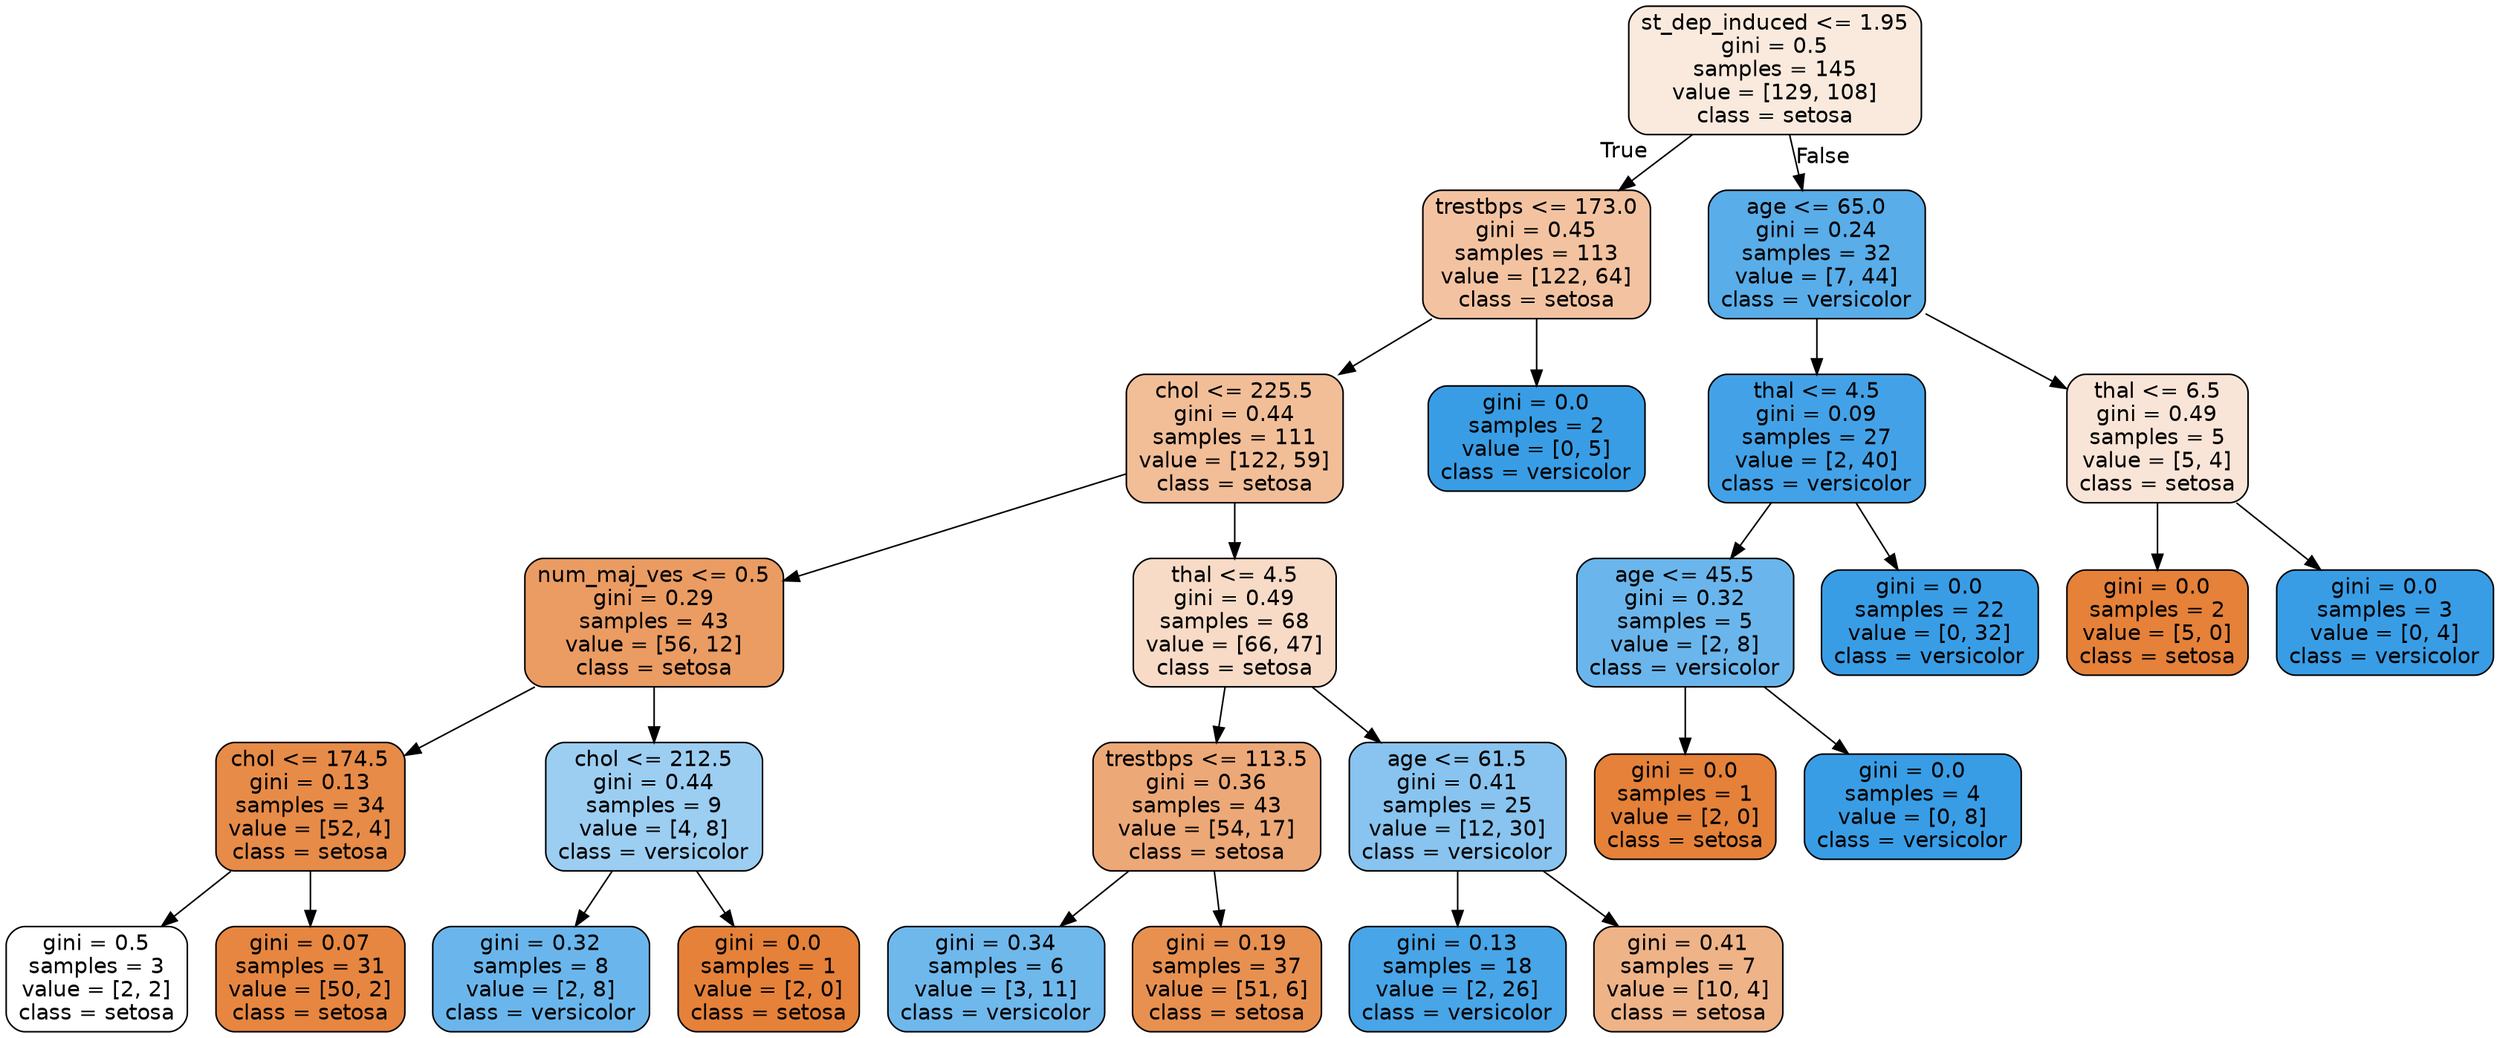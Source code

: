 digraph Tree {
node [shape=box, style="filled, rounded", color="black", fontname=helvetica] ;
edge [fontname=helvetica] ;
0 [label="st_dep_induced <= 1.95\ngini = 0.5\nsamples = 145\nvalue = [129, 108]\nclass = setosa", fillcolor="#e581392a"] ;
1 [label="trestbps <= 173.0\ngini = 0.45\nsamples = 113\nvalue = [122, 64]\nclass = setosa", fillcolor="#e5813979"] ;
0 -> 1 [labeldistance=2.5, labelangle=45, headlabel="True"] ;
2 [label="chol <= 225.5\ngini = 0.44\nsamples = 111\nvalue = [122, 59]\nclass = setosa", fillcolor="#e5813984"] ;
1 -> 2 ;
3 [label="num_maj_ves <= 0.5\ngini = 0.29\nsamples = 43\nvalue = [56, 12]\nclass = setosa", fillcolor="#e58139c8"] ;
2 -> 3 ;
4 [label="chol <= 174.5\ngini = 0.13\nsamples = 34\nvalue = [52, 4]\nclass = setosa", fillcolor="#e58139eb"] ;
3 -> 4 ;
5 [label="gini = 0.5\nsamples = 3\nvalue = [2, 2]\nclass = setosa", fillcolor="#e5813900"] ;
4 -> 5 ;
6 [label="gini = 0.07\nsamples = 31\nvalue = [50, 2]\nclass = setosa", fillcolor="#e58139f5"] ;
4 -> 6 ;
7 [label="chol <= 212.5\ngini = 0.44\nsamples = 9\nvalue = [4, 8]\nclass = versicolor", fillcolor="#399de57f"] ;
3 -> 7 ;
8 [label="gini = 0.32\nsamples = 8\nvalue = [2, 8]\nclass = versicolor", fillcolor="#399de5bf"] ;
7 -> 8 ;
9 [label="gini = 0.0\nsamples = 1\nvalue = [2, 0]\nclass = setosa", fillcolor="#e58139ff"] ;
7 -> 9 ;
10 [label="thal <= 4.5\ngini = 0.49\nsamples = 68\nvalue = [66, 47]\nclass = setosa", fillcolor="#e5813949"] ;
2 -> 10 ;
11 [label="trestbps <= 113.5\ngini = 0.36\nsamples = 43\nvalue = [54, 17]\nclass = setosa", fillcolor="#e58139af"] ;
10 -> 11 ;
12 [label="gini = 0.34\nsamples = 6\nvalue = [3, 11]\nclass = versicolor", fillcolor="#399de5b9"] ;
11 -> 12 ;
13 [label="gini = 0.19\nsamples = 37\nvalue = [51, 6]\nclass = setosa", fillcolor="#e58139e1"] ;
11 -> 13 ;
14 [label="age <= 61.5\ngini = 0.41\nsamples = 25\nvalue = [12, 30]\nclass = versicolor", fillcolor="#399de599"] ;
10 -> 14 ;
15 [label="gini = 0.13\nsamples = 18\nvalue = [2, 26]\nclass = versicolor", fillcolor="#399de5eb"] ;
14 -> 15 ;
16 [label="gini = 0.41\nsamples = 7\nvalue = [10, 4]\nclass = setosa", fillcolor="#e5813999"] ;
14 -> 16 ;
17 [label="gini = 0.0\nsamples = 2\nvalue = [0, 5]\nclass = versicolor", fillcolor="#399de5ff"] ;
1 -> 17 ;
18 [label="age <= 65.0\ngini = 0.24\nsamples = 32\nvalue = [7, 44]\nclass = versicolor", fillcolor="#399de5d6"] ;
0 -> 18 [labeldistance=2.5, labelangle=-45, headlabel="False"] ;
19 [label="thal <= 4.5\ngini = 0.09\nsamples = 27\nvalue = [2, 40]\nclass = versicolor", fillcolor="#399de5f2"] ;
18 -> 19 ;
20 [label="age <= 45.5\ngini = 0.32\nsamples = 5\nvalue = [2, 8]\nclass = versicolor", fillcolor="#399de5bf"] ;
19 -> 20 ;
21 [label="gini = 0.0\nsamples = 1\nvalue = [2, 0]\nclass = setosa", fillcolor="#e58139ff"] ;
20 -> 21 ;
22 [label="gini = 0.0\nsamples = 4\nvalue = [0, 8]\nclass = versicolor", fillcolor="#399de5ff"] ;
20 -> 22 ;
23 [label="gini = 0.0\nsamples = 22\nvalue = [0, 32]\nclass = versicolor", fillcolor="#399de5ff"] ;
19 -> 23 ;
24 [label="thal <= 6.5\ngini = 0.49\nsamples = 5\nvalue = [5, 4]\nclass = setosa", fillcolor="#e5813933"] ;
18 -> 24 ;
25 [label="gini = 0.0\nsamples = 2\nvalue = [5, 0]\nclass = setosa", fillcolor="#e58139ff"] ;
24 -> 25 ;
26 [label="gini = 0.0\nsamples = 3\nvalue = [0, 4]\nclass = versicolor", fillcolor="#399de5ff"] ;
24 -> 26 ;
}